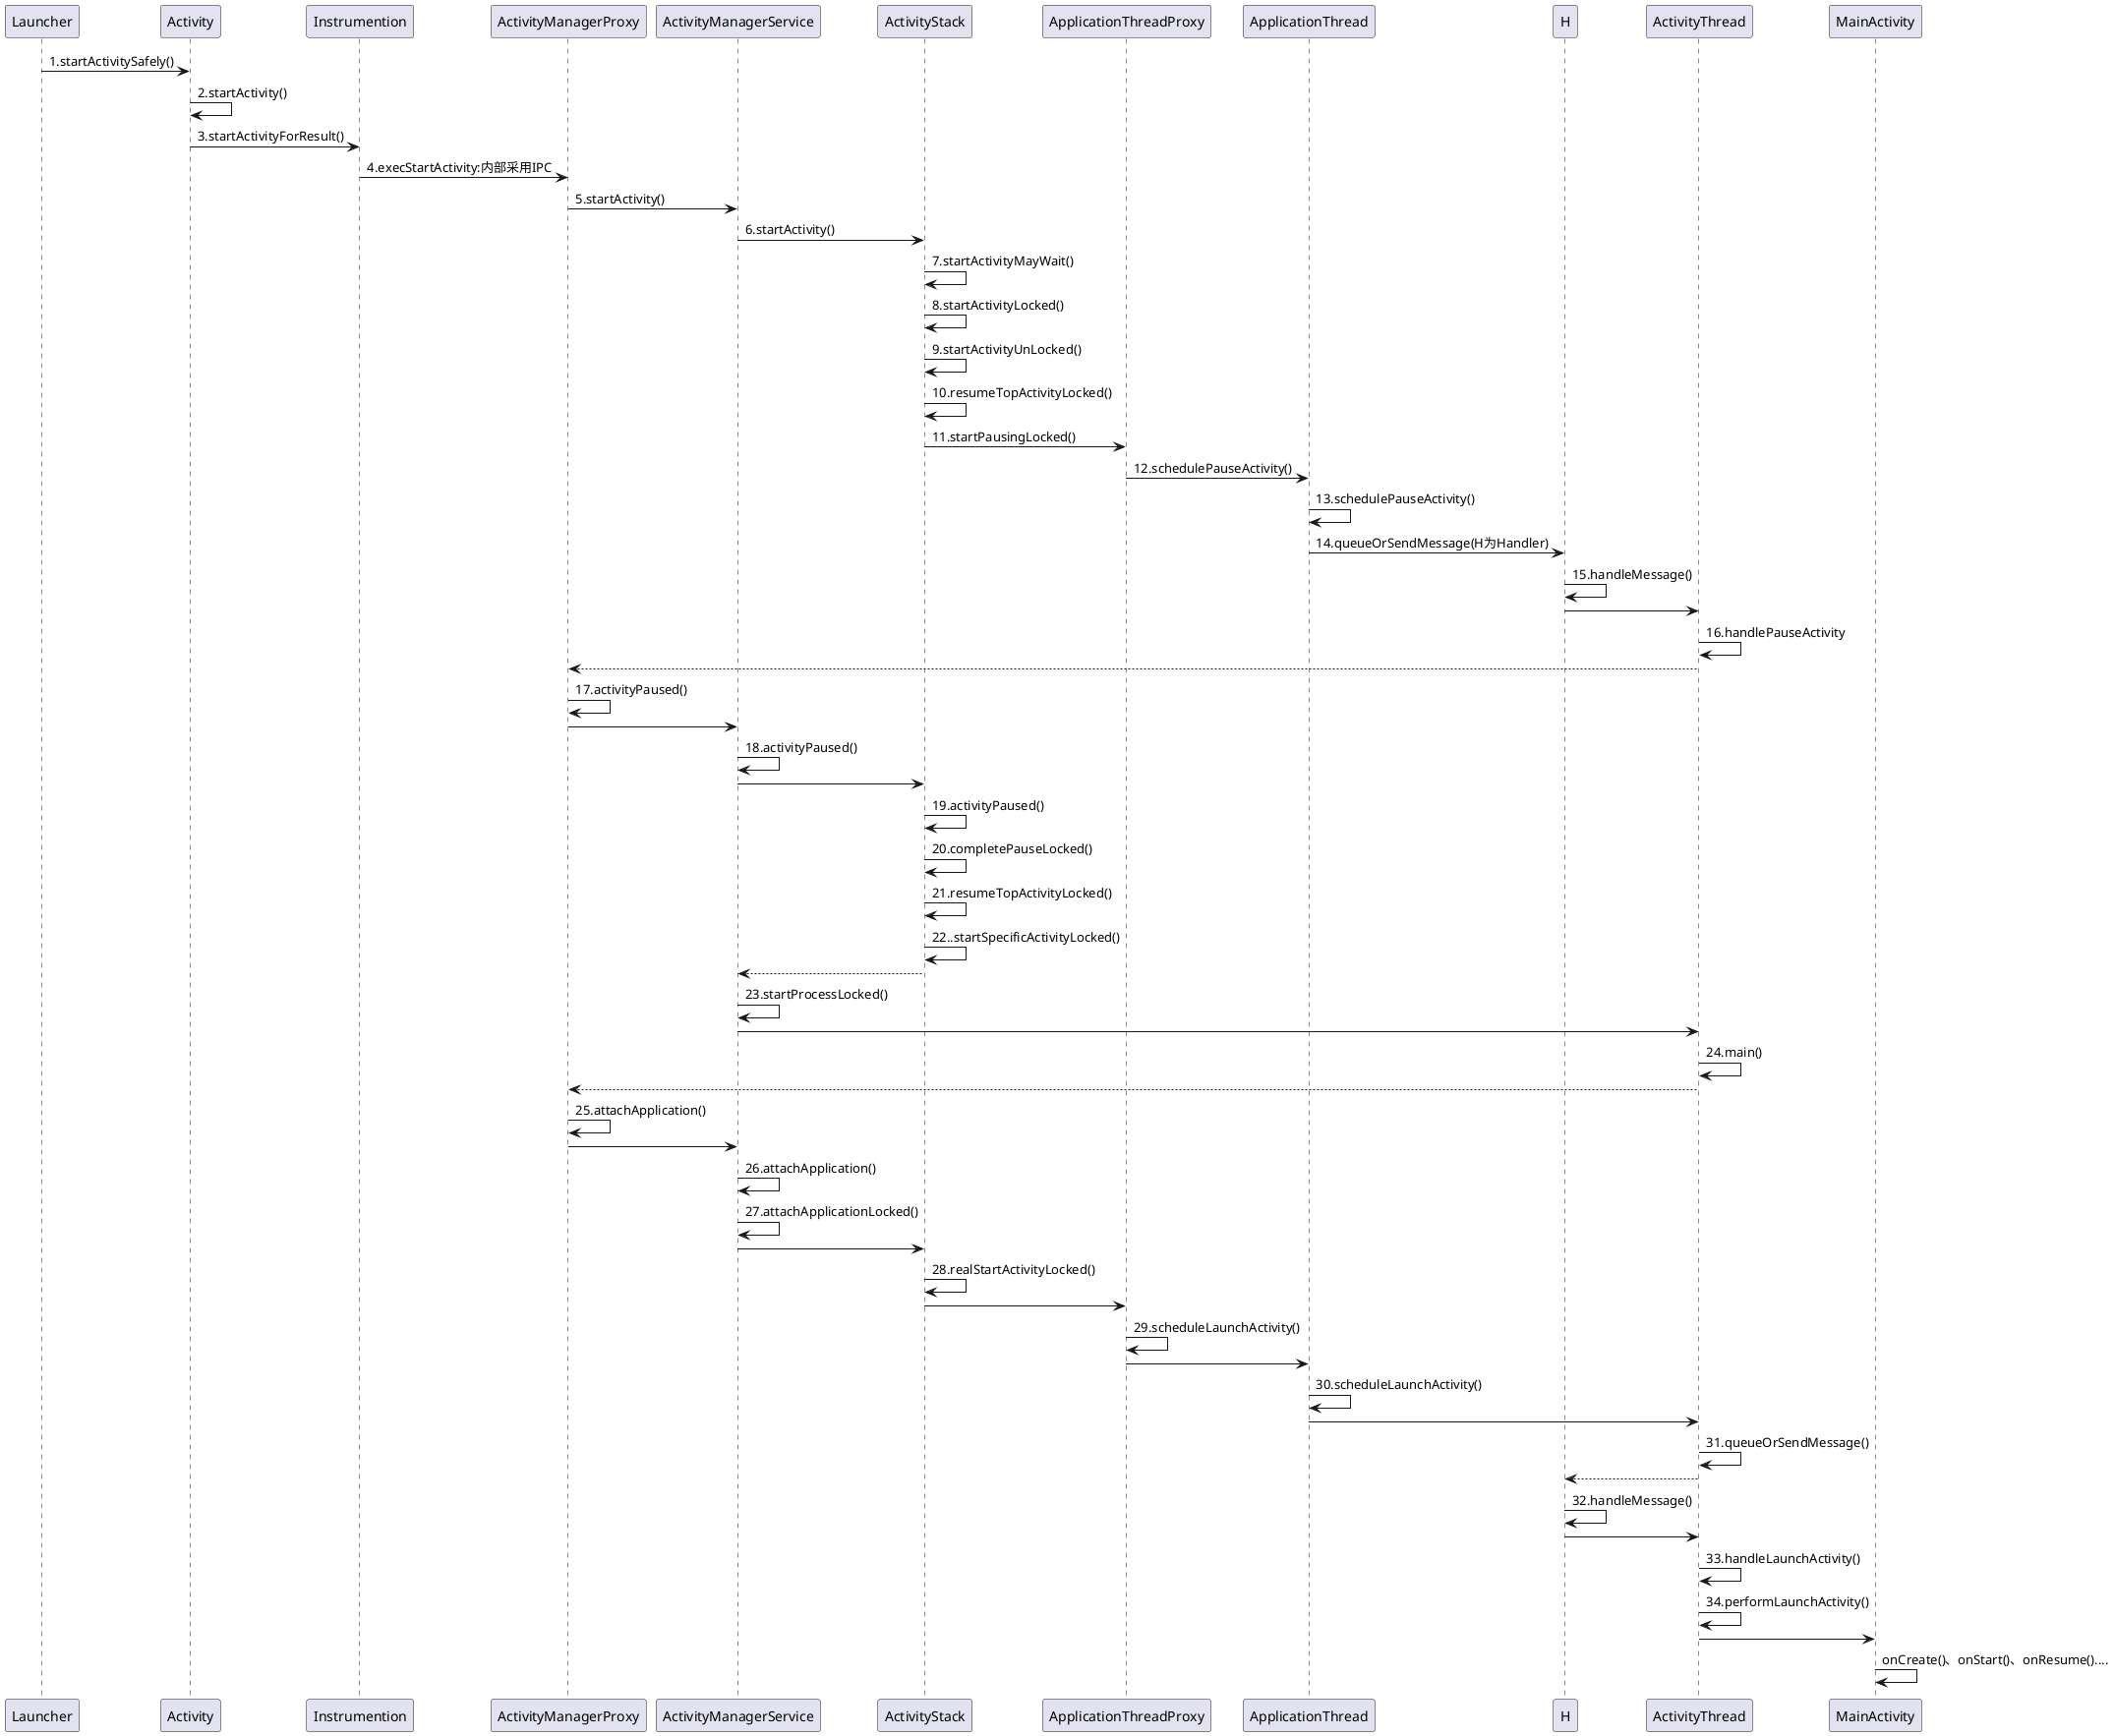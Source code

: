 @startuml
Launcher -> Activity: 1.startActivitySafely()
Activity -> Activity: 2.startActivity()
Activity -> Instrumention:3.startActivityForResult()
Instrumention -> ActivityManagerProxy:4.execStartActivity:内部采用IPC
ActivityManagerProxy -> ActivityManagerService:5.startActivity()
ActivityManagerService -> ActivityStack:6.startActivity()
ActivityStack -> ActivityStack:7.startActivityMayWait()
ActivityStack -> ActivityStack:8.startActivityLocked()
ActivityStack -> ActivityStack:9.startActivityUnLocked()
ActivityStack -> ActivityStack:10.resumeTopActivityLocked()
ActivityStack ->ApplicationThreadProxy:11.startPausingLocked()
ApplicationThreadProxy ->ApplicationThread:12.schedulePauseActivity()
ApplicationThread -> ApplicationThread:13.schedulePauseActivity()
ApplicationThread -> H:14.queueOrSendMessage(H为Handler)
H -> H:15.handleMessage()
H->ActivityThread:
ActivityThread -> ActivityThread:16.handlePauseActivity
ActivityThread --> ActivityManagerProxy:
ActivityManagerProxy -> ActivityManagerProxy:17.activityPaused()
ActivityManagerProxy -> ActivityManagerService:
ActivityManagerService -> ActivityManagerService:18.activityPaused()
ActivityManagerService -> ActivityStack:
ActivityStack -> ActivityStack:19.activityPaused()
ActivityStack -> ActivityStack:20.completePauseLocked()
ActivityStack -> ActivityStack:21.resumeTopActivityLocked()
ActivityStack -> ActivityStack:22..startSpecificActivityLocked()
ActivityStack --> ActivityManagerService:
ActivityManagerService -> ActivityManagerService:23.startProcessLocked()
ActivityManagerService -> ActivityThread:
ActivityThread -> ActivityThread:24.main()
ActivityThread --> ActivityManagerProxy
ActivityManagerProxy -> ActivityManagerProxy:25.attachApplication()
ActivityManagerProxy -> ActivityManagerService:
ActivityManagerService -> ActivityManagerService:26.attachApplication()
ActivityManagerService -> ActivityManagerService:27.attachApplicationLocked()
ActivityManagerService -> ActivityStack:
ActivityStack -> ActivityStack:28.realStartActivityLocked()
ActivityStack -> ApplicationThreadProxy:
ApplicationThreadProxy -> ApplicationThreadProxy:29.scheduleLaunchActivity()
ApplicationThreadProxy -> ApplicationThread:
ApplicationThread -> ApplicationThread:30.scheduleLaunchActivity()
ApplicationThread -> ActivityThread:
ActivityThread -> ActivityThread:31.queueOrSendMessage()
ActivityThread --> H:
H -> H:32.handleMessage()
H ->ActivityThread:
ActivityThread ->ActivityThread:33.handleLaunchActivity()
ActivityThread -> ActivityThread:34.performLaunchActivity()
ActivityThread -> MainActivity
MainActivity -> MainActivity:onCreate()、onStart()、onResume()....




@enduml